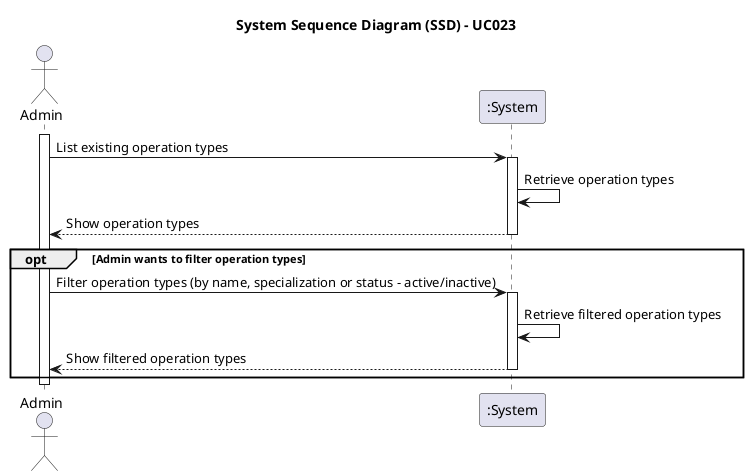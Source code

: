 @startuml uc023-system-sequence-diagram

title System Sequence Diagram (SSD) - UC023
actor Admin as Adm
participant ":System" as System

activate Adm

    Adm -> System: List existing operation types

    activate System

        System -> System: Retrieve operation types

        System --> Adm: Show operation types

    deactivate System

    opt Admin wants to filter operation types
        
        Adm -> System: Filter operation types (by name, specialization or status - active/inactive)
        
        activate System

            System -> System: Retrieve filtered operation types

            System --> Adm: Show filtered operation types

        deactivate System
   
    end

deactivate Adm

@enduml